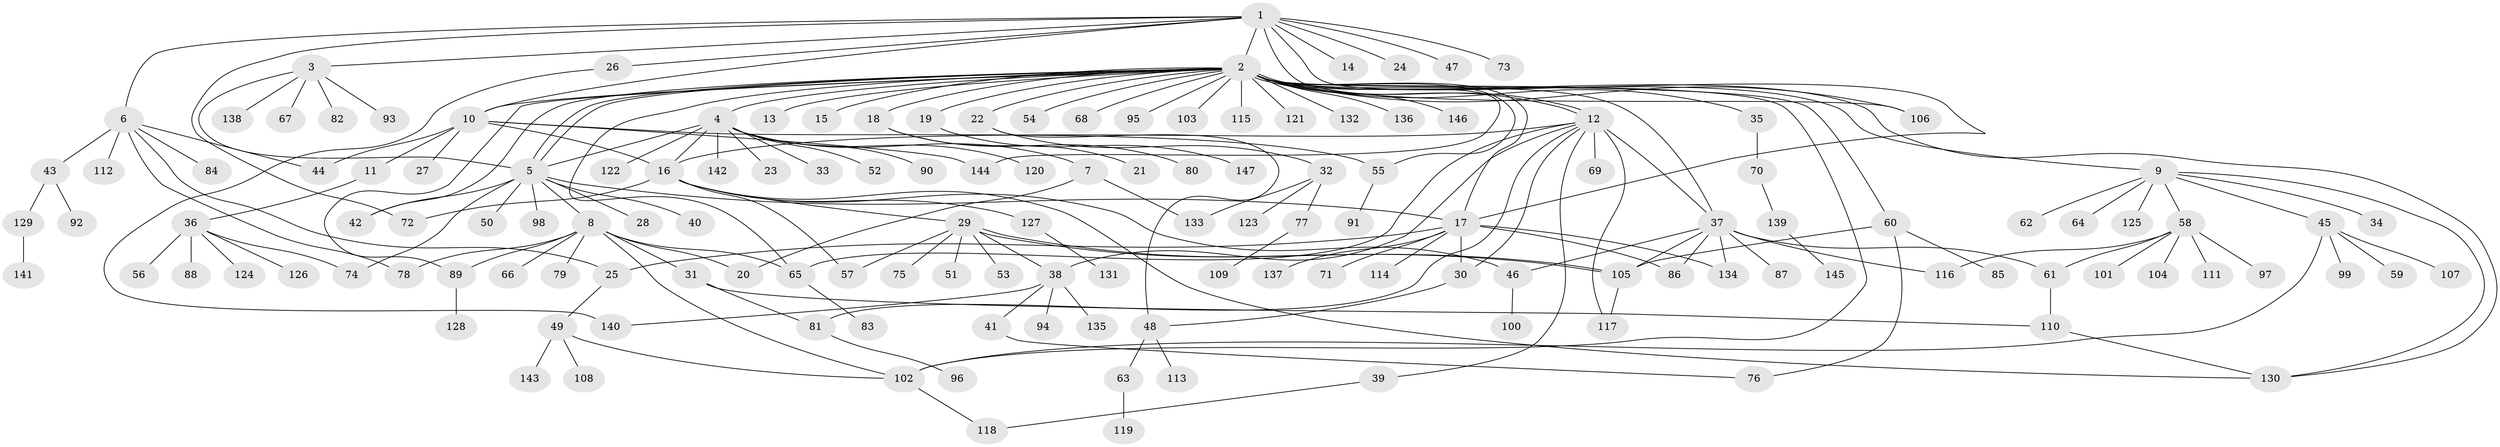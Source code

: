 // coarse degree distribution, {11: 0.03508771929824561, 32: 0.008771929824561403, 5: 0.043859649122807015, 10: 0.008771929824561403, 6: 0.017543859649122806, 3: 0.06140350877192982, 7: 0.008771929824561403, 8: 0.017543859649122806, 2: 0.21052631578947367, 1: 0.543859649122807, 13: 0.008771929824561403, 9: 0.017543859649122806, 4: 0.017543859649122806}
// Generated by graph-tools (version 1.1) at 2025/51/02/27/25 19:51:57]
// undirected, 147 vertices, 194 edges
graph export_dot {
graph [start="1"]
  node [color=gray90,style=filled];
  1;
  2;
  3;
  4;
  5;
  6;
  7;
  8;
  9;
  10;
  11;
  12;
  13;
  14;
  15;
  16;
  17;
  18;
  19;
  20;
  21;
  22;
  23;
  24;
  25;
  26;
  27;
  28;
  29;
  30;
  31;
  32;
  33;
  34;
  35;
  36;
  37;
  38;
  39;
  40;
  41;
  42;
  43;
  44;
  45;
  46;
  47;
  48;
  49;
  50;
  51;
  52;
  53;
  54;
  55;
  56;
  57;
  58;
  59;
  60;
  61;
  62;
  63;
  64;
  65;
  66;
  67;
  68;
  69;
  70;
  71;
  72;
  73;
  74;
  75;
  76;
  77;
  78;
  79;
  80;
  81;
  82;
  83;
  84;
  85;
  86;
  87;
  88;
  89;
  90;
  91;
  92;
  93;
  94;
  95;
  96;
  97;
  98;
  99;
  100;
  101;
  102;
  103;
  104;
  105;
  106;
  107;
  108;
  109;
  110;
  111;
  112;
  113;
  114;
  115;
  116;
  117;
  118;
  119;
  120;
  121;
  122;
  123;
  124;
  125;
  126;
  127;
  128;
  129;
  130;
  131;
  132;
  133;
  134;
  135;
  136;
  137;
  138;
  139;
  140;
  141;
  142;
  143;
  144;
  145;
  146;
  147;
  1 -- 2;
  1 -- 3;
  1 -- 6;
  1 -- 10;
  1 -- 14;
  1 -- 17;
  1 -- 24;
  1 -- 26;
  1 -- 47;
  1 -- 72;
  1 -- 73;
  1 -- 106;
  2 -- 4;
  2 -- 5;
  2 -- 5;
  2 -- 9;
  2 -- 10;
  2 -- 12;
  2 -- 12;
  2 -- 13;
  2 -- 15;
  2 -- 17;
  2 -- 18;
  2 -- 19;
  2 -- 22;
  2 -- 35;
  2 -- 37;
  2 -- 42;
  2 -- 54;
  2 -- 55;
  2 -- 60;
  2 -- 65;
  2 -- 68;
  2 -- 89;
  2 -- 95;
  2 -- 102;
  2 -- 103;
  2 -- 106;
  2 -- 115;
  2 -- 121;
  2 -- 130;
  2 -- 132;
  2 -- 136;
  2 -- 144;
  2 -- 146;
  3 -- 5;
  3 -- 67;
  3 -- 82;
  3 -- 93;
  3 -- 138;
  4 -- 5;
  4 -- 7;
  4 -- 16;
  4 -- 23;
  4 -- 33;
  4 -- 52;
  4 -- 90;
  4 -- 120;
  4 -- 122;
  4 -- 142;
  5 -- 8;
  5 -- 17;
  5 -- 28;
  5 -- 40;
  5 -- 42;
  5 -- 50;
  5 -- 74;
  5 -- 98;
  6 -- 25;
  6 -- 43;
  6 -- 44;
  6 -- 78;
  6 -- 84;
  6 -- 112;
  7 -- 20;
  7 -- 133;
  8 -- 20;
  8 -- 31;
  8 -- 65;
  8 -- 66;
  8 -- 78;
  8 -- 79;
  8 -- 89;
  8 -- 102;
  9 -- 34;
  9 -- 45;
  9 -- 58;
  9 -- 62;
  9 -- 64;
  9 -- 125;
  9 -- 130;
  10 -- 11;
  10 -- 16;
  10 -- 27;
  10 -- 44;
  10 -- 55;
  10 -- 144;
  11 -- 36;
  12 -- 16;
  12 -- 30;
  12 -- 37;
  12 -- 38;
  12 -- 39;
  12 -- 65;
  12 -- 69;
  12 -- 81;
  12 -- 117;
  16 -- 29;
  16 -- 46;
  16 -- 57;
  16 -- 72;
  16 -- 127;
  16 -- 130;
  17 -- 25;
  17 -- 30;
  17 -- 71;
  17 -- 86;
  17 -- 114;
  17 -- 134;
  17 -- 137;
  18 -- 21;
  18 -- 80;
  19 -- 147;
  22 -- 32;
  22 -- 48;
  25 -- 49;
  26 -- 140;
  29 -- 38;
  29 -- 51;
  29 -- 53;
  29 -- 57;
  29 -- 75;
  29 -- 105;
  29 -- 105;
  30 -- 48;
  31 -- 81;
  31 -- 110;
  32 -- 77;
  32 -- 123;
  32 -- 133;
  35 -- 70;
  36 -- 56;
  36 -- 74;
  36 -- 88;
  36 -- 124;
  36 -- 126;
  37 -- 46;
  37 -- 61;
  37 -- 86;
  37 -- 87;
  37 -- 105;
  37 -- 116;
  37 -- 134;
  38 -- 41;
  38 -- 94;
  38 -- 135;
  38 -- 140;
  39 -- 118;
  41 -- 76;
  43 -- 92;
  43 -- 129;
  45 -- 59;
  45 -- 99;
  45 -- 102;
  45 -- 107;
  46 -- 100;
  48 -- 63;
  48 -- 113;
  49 -- 102;
  49 -- 108;
  49 -- 143;
  55 -- 91;
  58 -- 61;
  58 -- 97;
  58 -- 101;
  58 -- 104;
  58 -- 111;
  58 -- 116;
  60 -- 76;
  60 -- 85;
  60 -- 105;
  61 -- 110;
  63 -- 119;
  65 -- 83;
  70 -- 139;
  77 -- 109;
  81 -- 96;
  89 -- 128;
  102 -- 118;
  105 -- 117;
  110 -- 130;
  127 -- 131;
  129 -- 141;
  139 -- 145;
}
